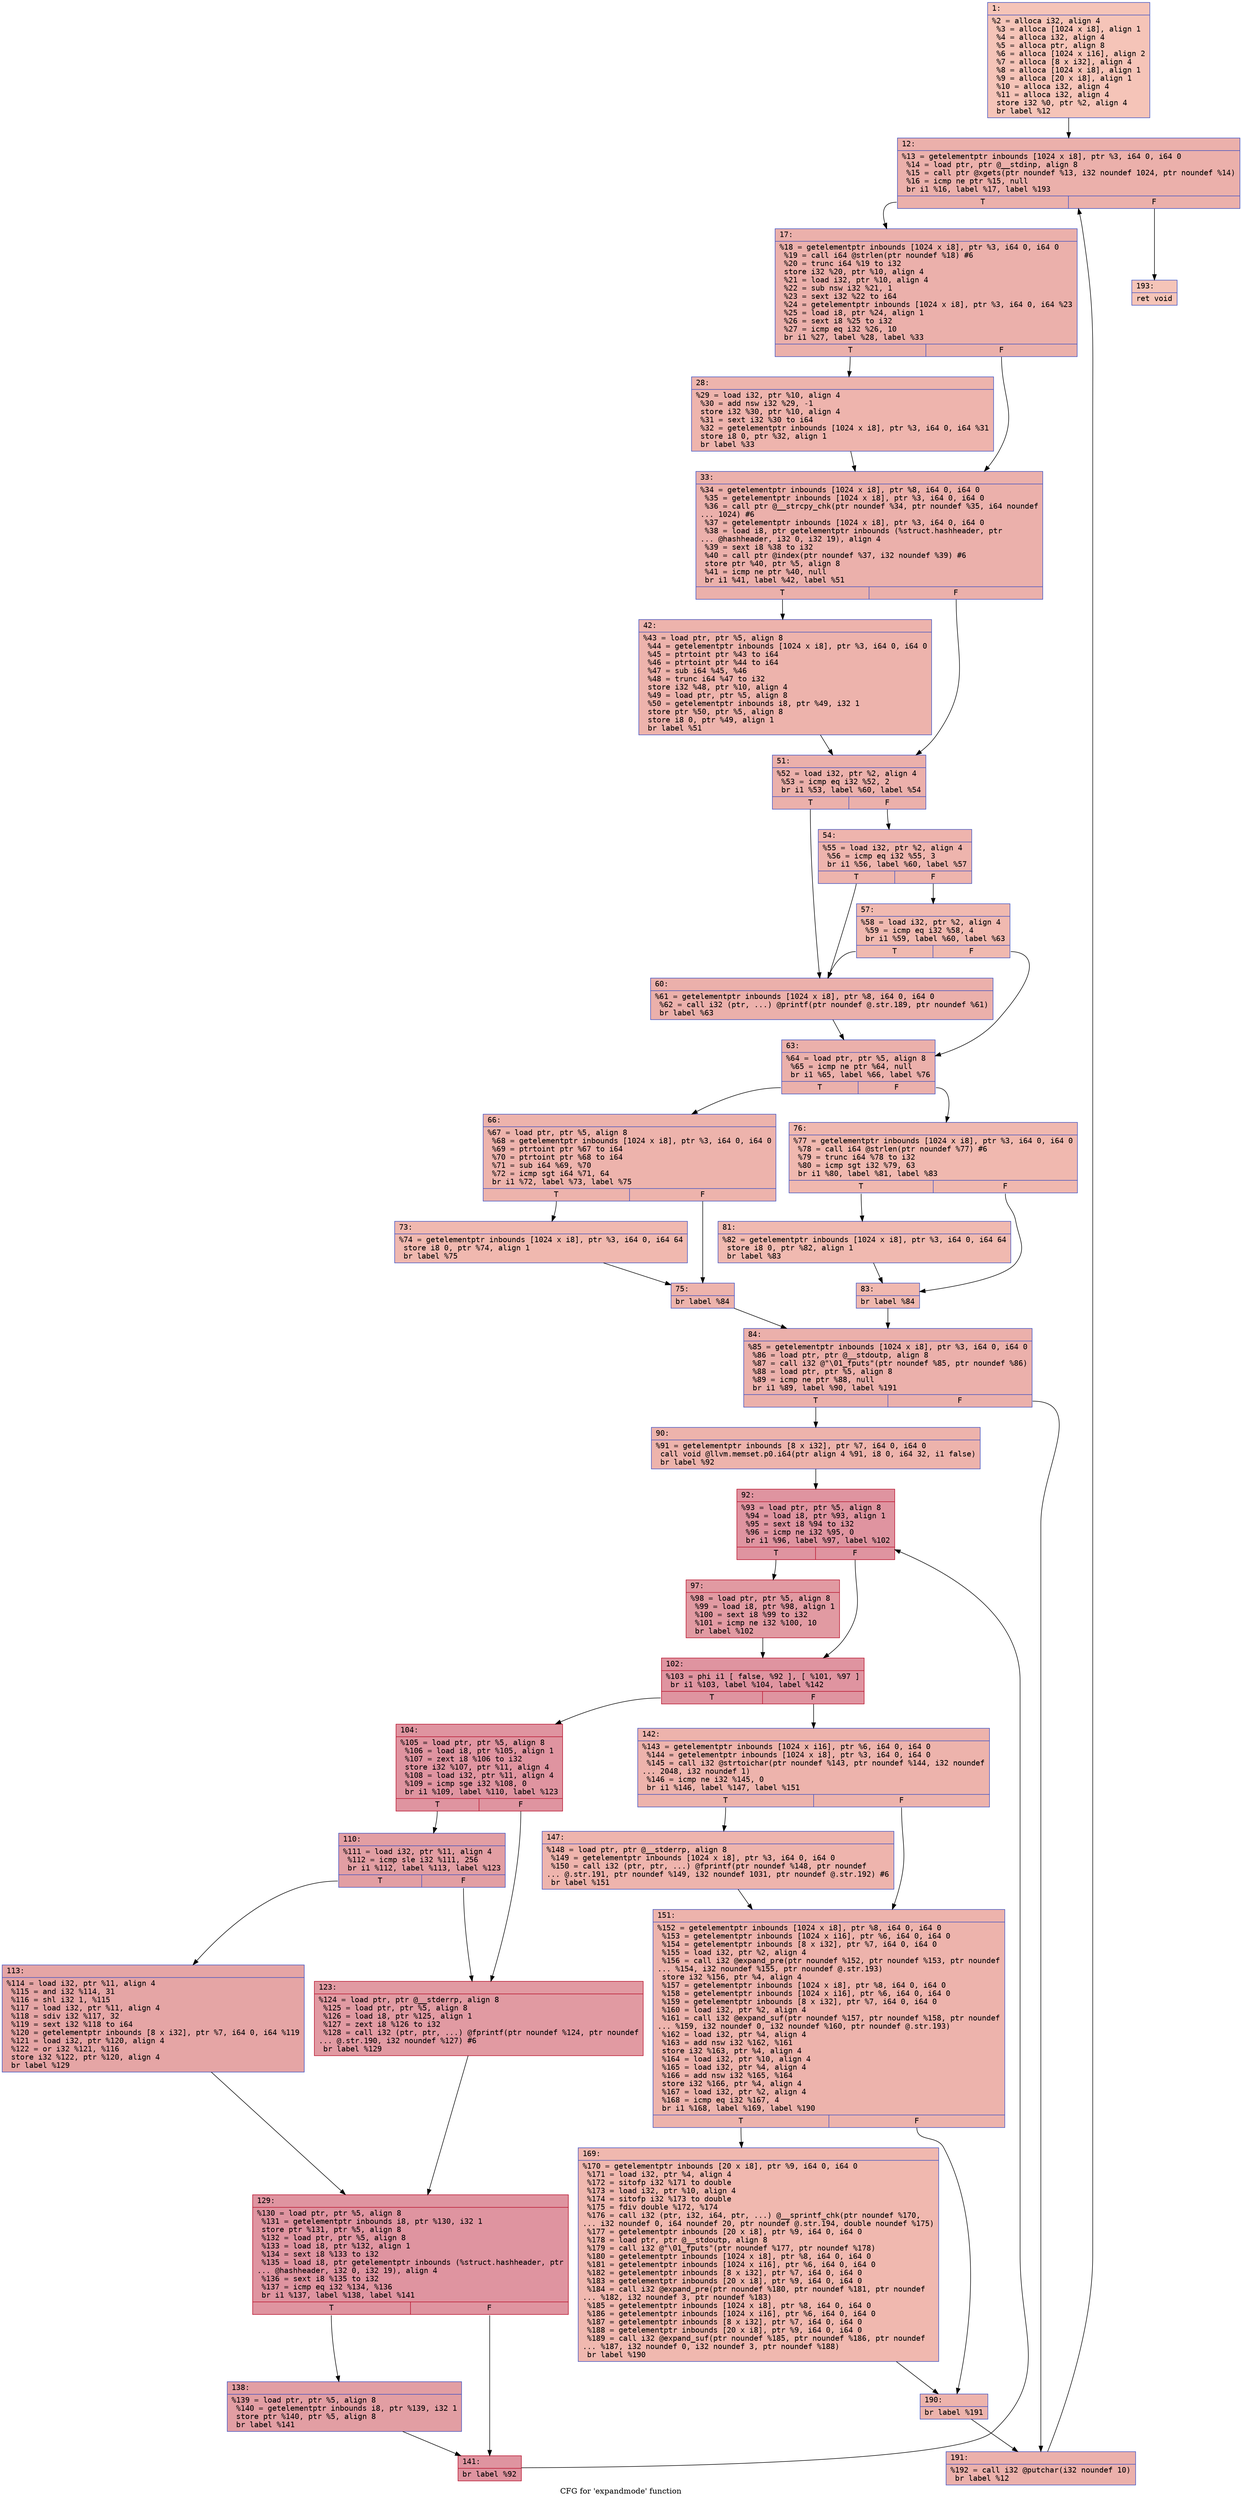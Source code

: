 digraph "CFG for 'expandmode' function" {
	label="CFG for 'expandmode' function";

	Node0x600001ef3660 [shape=record,color="#3d50c3ff", style=filled, fillcolor="#e97a5f70" fontname="Courier",label="{1:\l|  %2 = alloca i32, align 4\l  %3 = alloca [1024 x i8], align 1\l  %4 = alloca i32, align 4\l  %5 = alloca ptr, align 8\l  %6 = alloca [1024 x i16], align 2\l  %7 = alloca [8 x i32], align 4\l  %8 = alloca [1024 x i8], align 1\l  %9 = alloca [20 x i8], align 1\l  %10 = alloca i32, align 4\l  %11 = alloca i32, align 4\l  store i32 %0, ptr %2, align 4\l  br label %12\l}"];
	Node0x600001ef3660 -> Node0x600001ef3700[tooltip="1 -> 12\nProbability 100.00%" ];
	Node0x600001ef3700 [shape=record,color="#3d50c3ff", style=filled, fillcolor="#d24b4070" fontname="Courier",label="{12:\l|  %13 = getelementptr inbounds [1024 x i8], ptr %3, i64 0, i64 0\l  %14 = load ptr, ptr @__stdinp, align 8\l  %15 = call ptr @xgets(ptr noundef %13, i32 noundef 1024, ptr noundef %14)\l  %16 = icmp ne ptr %15, null\l  br i1 %16, label %17, label %193\l|{<s0>T|<s1>F}}"];
	Node0x600001ef3700:s0 -> Node0x600001ef3750[tooltip="12 -> 17\nProbability 96.88%" ];
	Node0x600001ef3700:s1 -> Node0x600001eec1e0[tooltip="12 -> 193\nProbability 3.12%" ];
	Node0x600001ef3750 [shape=record,color="#3d50c3ff", style=filled, fillcolor="#d24b4070" fontname="Courier",label="{17:\l|  %18 = getelementptr inbounds [1024 x i8], ptr %3, i64 0, i64 0\l  %19 = call i64 @strlen(ptr noundef %18) #6\l  %20 = trunc i64 %19 to i32\l  store i32 %20, ptr %10, align 4\l  %21 = load i32, ptr %10, align 4\l  %22 = sub nsw i32 %21, 1\l  %23 = sext i32 %22 to i64\l  %24 = getelementptr inbounds [1024 x i8], ptr %3, i64 0, i64 %23\l  %25 = load i8, ptr %24, align 1\l  %26 = sext i8 %25 to i32\l  %27 = icmp eq i32 %26, 10\l  br i1 %27, label %28, label %33\l|{<s0>T|<s1>F}}"];
	Node0x600001ef3750:s0 -> Node0x600001ef37a0[tooltip="17 -> 28\nProbability 50.00%" ];
	Node0x600001ef3750:s1 -> Node0x600001ef37f0[tooltip="17 -> 33\nProbability 50.00%" ];
	Node0x600001ef37a0 [shape=record,color="#3d50c3ff", style=filled, fillcolor="#d8564670" fontname="Courier",label="{28:\l|  %29 = load i32, ptr %10, align 4\l  %30 = add nsw i32 %29, -1\l  store i32 %30, ptr %10, align 4\l  %31 = sext i32 %30 to i64\l  %32 = getelementptr inbounds [1024 x i8], ptr %3, i64 0, i64 %31\l  store i8 0, ptr %32, align 1\l  br label %33\l}"];
	Node0x600001ef37a0 -> Node0x600001ef37f0[tooltip="28 -> 33\nProbability 100.00%" ];
	Node0x600001ef37f0 [shape=record,color="#3d50c3ff", style=filled, fillcolor="#d24b4070" fontname="Courier",label="{33:\l|  %34 = getelementptr inbounds [1024 x i8], ptr %8, i64 0, i64 0\l  %35 = getelementptr inbounds [1024 x i8], ptr %3, i64 0, i64 0\l  %36 = call ptr @__strcpy_chk(ptr noundef %34, ptr noundef %35, i64 noundef\l... 1024) #6\l  %37 = getelementptr inbounds [1024 x i8], ptr %3, i64 0, i64 0\l  %38 = load i8, ptr getelementptr inbounds (%struct.hashheader, ptr\l... @hashheader, i32 0, i32 19), align 4\l  %39 = sext i8 %38 to i32\l  %40 = call ptr @index(ptr noundef %37, i32 noundef %39) #6\l  store ptr %40, ptr %5, align 8\l  %41 = icmp ne ptr %40, null\l  br i1 %41, label %42, label %51\l|{<s0>T|<s1>F}}"];
	Node0x600001ef37f0:s0 -> Node0x600001ef3840[tooltip="33 -> 42\nProbability 62.50%" ];
	Node0x600001ef37f0:s1 -> Node0x600001ef3890[tooltip="33 -> 51\nProbability 37.50%" ];
	Node0x600001ef3840 [shape=record,color="#3d50c3ff", style=filled, fillcolor="#d6524470" fontname="Courier",label="{42:\l|  %43 = load ptr, ptr %5, align 8\l  %44 = getelementptr inbounds [1024 x i8], ptr %3, i64 0, i64 0\l  %45 = ptrtoint ptr %43 to i64\l  %46 = ptrtoint ptr %44 to i64\l  %47 = sub i64 %45, %46\l  %48 = trunc i64 %47 to i32\l  store i32 %48, ptr %10, align 4\l  %49 = load ptr, ptr %5, align 8\l  %50 = getelementptr inbounds i8, ptr %49, i32 1\l  store ptr %50, ptr %5, align 8\l  store i8 0, ptr %49, align 1\l  br label %51\l}"];
	Node0x600001ef3840 -> Node0x600001ef3890[tooltip="42 -> 51\nProbability 100.00%" ];
	Node0x600001ef3890 [shape=record,color="#3d50c3ff", style=filled, fillcolor="#d24b4070" fontname="Courier",label="{51:\l|  %52 = load i32, ptr %2, align 4\l  %53 = icmp eq i32 %52, 2\l  br i1 %53, label %60, label %54\l|{<s0>T|<s1>F}}"];
	Node0x600001ef3890:s0 -> Node0x600001ef3980[tooltip="51 -> 60\nProbability 50.00%" ];
	Node0x600001ef3890:s1 -> Node0x600001ef38e0[tooltip="51 -> 54\nProbability 50.00%" ];
	Node0x600001ef38e0 [shape=record,color="#3d50c3ff", style=filled, fillcolor="#d8564670" fontname="Courier",label="{54:\l|  %55 = load i32, ptr %2, align 4\l  %56 = icmp eq i32 %55, 3\l  br i1 %56, label %60, label %57\l|{<s0>T|<s1>F}}"];
	Node0x600001ef38e0:s0 -> Node0x600001ef3980[tooltip="54 -> 60\nProbability 50.00%" ];
	Node0x600001ef38e0:s1 -> Node0x600001ef3930[tooltip="54 -> 57\nProbability 50.00%" ];
	Node0x600001ef3930 [shape=record,color="#3d50c3ff", style=filled, fillcolor="#de614d70" fontname="Courier",label="{57:\l|  %58 = load i32, ptr %2, align 4\l  %59 = icmp eq i32 %58, 4\l  br i1 %59, label %60, label %63\l|{<s0>T|<s1>F}}"];
	Node0x600001ef3930:s0 -> Node0x600001ef3980[tooltip="57 -> 60\nProbability 50.00%" ];
	Node0x600001ef3930:s1 -> Node0x600001ef39d0[tooltip="57 -> 63\nProbability 50.00%" ];
	Node0x600001ef3980 [shape=record,color="#3d50c3ff", style=filled, fillcolor="#d24b4070" fontname="Courier",label="{60:\l|  %61 = getelementptr inbounds [1024 x i8], ptr %8, i64 0, i64 0\l  %62 = call i32 (ptr, ...) @printf(ptr noundef @.str.189, ptr noundef %61)\l  br label %63\l}"];
	Node0x600001ef3980 -> Node0x600001ef39d0[tooltip="60 -> 63\nProbability 100.00%" ];
	Node0x600001ef39d0 [shape=record,color="#3d50c3ff", style=filled, fillcolor="#d24b4070" fontname="Courier",label="{63:\l|  %64 = load ptr, ptr %5, align 8\l  %65 = icmp ne ptr %64, null\l  br i1 %65, label %66, label %76\l|{<s0>T|<s1>F}}"];
	Node0x600001ef39d0:s0 -> Node0x600001ef3a20[tooltip="63 -> 66\nProbability 62.50%" ];
	Node0x600001ef39d0:s1 -> Node0x600001ef3b10[tooltip="63 -> 76\nProbability 37.50%" ];
	Node0x600001ef3a20 [shape=record,color="#3d50c3ff", style=filled, fillcolor="#d6524470" fontname="Courier",label="{66:\l|  %67 = load ptr, ptr %5, align 8\l  %68 = getelementptr inbounds [1024 x i8], ptr %3, i64 0, i64 0\l  %69 = ptrtoint ptr %67 to i64\l  %70 = ptrtoint ptr %68 to i64\l  %71 = sub i64 %69, %70\l  %72 = icmp sgt i64 %71, 64\l  br i1 %72, label %73, label %75\l|{<s0>T|<s1>F}}"];
	Node0x600001ef3a20:s0 -> Node0x600001ef3a70[tooltip="66 -> 73\nProbability 50.00%" ];
	Node0x600001ef3a20:s1 -> Node0x600001ef3ac0[tooltip="66 -> 75\nProbability 50.00%" ];
	Node0x600001ef3a70 [shape=record,color="#3d50c3ff", style=filled, fillcolor="#dc5d4a70" fontname="Courier",label="{73:\l|  %74 = getelementptr inbounds [1024 x i8], ptr %3, i64 0, i64 64\l  store i8 0, ptr %74, align 1\l  br label %75\l}"];
	Node0x600001ef3a70 -> Node0x600001ef3ac0[tooltip="73 -> 75\nProbability 100.00%" ];
	Node0x600001ef3ac0 [shape=record,color="#3d50c3ff", style=filled, fillcolor="#d6524470" fontname="Courier",label="{75:\l|  br label %84\l}"];
	Node0x600001ef3ac0 -> Node0x600001ef3c00[tooltip="75 -> 84\nProbability 100.00%" ];
	Node0x600001ef3b10 [shape=record,color="#3d50c3ff", style=filled, fillcolor="#dc5d4a70" fontname="Courier",label="{76:\l|  %77 = getelementptr inbounds [1024 x i8], ptr %3, i64 0, i64 0\l  %78 = call i64 @strlen(ptr noundef %77) #6\l  %79 = trunc i64 %78 to i32\l  %80 = icmp sgt i32 %79, 63\l  br i1 %80, label %81, label %83\l|{<s0>T|<s1>F}}"];
	Node0x600001ef3b10:s0 -> Node0x600001ef3b60[tooltip="76 -> 81\nProbability 50.00%" ];
	Node0x600001ef3b10:s1 -> Node0x600001ef3bb0[tooltip="76 -> 83\nProbability 50.00%" ];
	Node0x600001ef3b60 [shape=record,color="#3d50c3ff", style=filled, fillcolor="#de614d70" fontname="Courier",label="{81:\l|  %82 = getelementptr inbounds [1024 x i8], ptr %3, i64 0, i64 64\l  store i8 0, ptr %82, align 1\l  br label %83\l}"];
	Node0x600001ef3b60 -> Node0x600001ef3bb0[tooltip="81 -> 83\nProbability 100.00%" ];
	Node0x600001ef3bb0 [shape=record,color="#3d50c3ff", style=filled, fillcolor="#dc5d4a70" fontname="Courier",label="{83:\l|  br label %84\l}"];
	Node0x600001ef3bb0 -> Node0x600001ef3c00[tooltip="83 -> 84\nProbability 100.00%" ];
	Node0x600001ef3c00 [shape=record,color="#3d50c3ff", style=filled, fillcolor="#d24b4070" fontname="Courier",label="{84:\l|  %85 = getelementptr inbounds [1024 x i8], ptr %3, i64 0, i64 0\l  %86 = load ptr, ptr @__stdoutp, align 8\l  %87 = call i32 @\"\\01_fputs\"(ptr noundef %85, ptr noundef %86)\l  %88 = load ptr, ptr %5, align 8\l  %89 = icmp ne ptr %88, null\l  br i1 %89, label %90, label %191\l|{<s0>T|<s1>F}}"];
	Node0x600001ef3c00:s0 -> Node0x600001ef3c50[tooltip="84 -> 90\nProbability 62.50%" ];
	Node0x600001ef3c00:s1 -> Node0x600001eec190[tooltip="84 -> 191\nProbability 37.50%" ];
	Node0x600001ef3c50 [shape=record,color="#3d50c3ff", style=filled, fillcolor="#d6524470" fontname="Courier",label="{90:\l|  %91 = getelementptr inbounds [8 x i32], ptr %7, i64 0, i64 0\l  call void @llvm.memset.p0.i64(ptr align 4 %91, i8 0, i64 32, i1 false)\l  br label %92\l}"];
	Node0x600001ef3c50 -> Node0x600001ef3ca0[tooltip="90 -> 92\nProbability 100.00%" ];
	Node0x600001ef3ca0 [shape=record,color="#b70d28ff", style=filled, fillcolor="#b70d2870" fontname="Courier",label="{92:\l|  %93 = load ptr, ptr %5, align 8\l  %94 = load i8, ptr %93, align 1\l  %95 = sext i8 %94 to i32\l  %96 = icmp ne i32 %95, 0\l  br i1 %96, label %97, label %102\l|{<s0>T|<s1>F}}"];
	Node0x600001ef3ca0:s0 -> Node0x600001ef3cf0[tooltip="92 -> 97\nProbability 62.50%" ];
	Node0x600001ef3ca0:s1 -> Node0x600001ef3d40[tooltip="92 -> 102\nProbability 37.50%" ];
	Node0x600001ef3cf0 [shape=record,color="#b70d28ff", style=filled, fillcolor="#bb1b2c70" fontname="Courier",label="{97:\l|  %98 = load ptr, ptr %5, align 8\l  %99 = load i8, ptr %98, align 1\l  %100 = sext i8 %99 to i32\l  %101 = icmp ne i32 %100, 10\l  br label %102\l}"];
	Node0x600001ef3cf0 -> Node0x600001ef3d40[tooltip="97 -> 102\nProbability 100.00%" ];
	Node0x600001ef3d40 [shape=record,color="#b70d28ff", style=filled, fillcolor="#b70d2870" fontname="Courier",label="{102:\l|  %103 = phi i1 [ false, %92 ], [ %101, %97 ]\l  br i1 %103, label %104, label %142\l|{<s0>T|<s1>F}}"];
	Node0x600001ef3d40:s0 -> Node0x600001ef3d90[tooltip="102 -> 104\nProbability 96.88%" ];
	Node0x600001ef3d40:s1 -> Node0x600001eec000[tooltip="102 -> 142\nProbability 3.12%" ];
	Node0x600001ef3d90 [shape=record,color="#b70d28ff", style=filled, fillcolor="#b70d2870" fontname="Courier",label="{104:\l|  %105 = load ptr, ptr %5, align 8\l  %106 = load i8, ptr %105, align 1\l  %107 = zext i8 %106 to i32\l  store i32 %107, ptr %11, align 4\l  %108 = load i32, ptr %11, align 4\l  %109 = icmp sge i32 %108, 0\l  br i1 %109, label %110, label %123\l|{<s0>T|<s1>F}}"];
	Node0x600001ef3d90:s0 -> Node0x600001ef3de0[tooltip="104 -> 110\nProbability 50.00%" ];
	Node0x600001ef3d90:s1 -> Node0x600001ef3e80[tooltip="104 -> 123\nProbability 50.00%" ];
	Node0x600001ef3de0 [shape=record,color="#3d50c3ff", style=filled, fillcolor="#be242e70" fontname="Courier",label="{110:\l|  %111 = load i32, ptr %11, align 4\l  %112 = icmp sle i32 %111, 256\l  br i1 %112, label %113, label %123\l|{<s0>T|<s1>F}}"];
	Node0x600001ef3de0:s0 -> Node0x600001ef3e30[tooltip="110 -> 113\nProbability 50.00%" ];
	Node0x600001ef3de0:s1 -> Node0x600001ef3e80[tooltip="110 -> 123\nProbability 50.00%" ];
	Node0x600001ef3e30 [shape=record,color="#3d50c3ff", style=filled, fillcolor="#c5333470" fontname="Courier",label="{113:\l|  %114 = load i32, ptr %11, align 4\l  %115 = and i32 %114, 31\l  %116 = shl i32 1, %115\l  %117 = load i32, ptr %11, align 4\l  %118 = sdiv i32 %117, 32\l  %119 = sext i32 %118 to i64\l  %120 = getelementptr inbounds [8 x i32], ptr %7, i64 0, i64 %119\l  %121 = load i32, ptr %120, align 4\l  %122 = or i32 %121, %116\l  store i32 %122, ptr %120, align 4\l  br label %129\l}"];
	Node0x600001ef3e30 -> Node0x600001ef3ed0[tooltip="113 -> 129\nProbability 100.00%" ];
	Node0x600001ef3e80 [shape=record,color="#b70d28ff", style=filled, fillcolor="#bb1b2c70" fontname="Courier",label="{123:\l|  %124 = load ptr, ptr @__stderrp, align 8\l  %125 = load ptr, ptr %5, align 8\l  %126 = load i8, ptr %125, align 1\l  %127 = zext i8 %126 to i32\l  %128 = call i32 (ptr, ptr, ...) @fprintf(ptr noundef %124, ptr noundef\l... @.str.190, i32 noundef %127) #6\l  br label %129\l}"];
	Node0x600001ef3e80 -> Node0x600001ef3ed0[tooltip="123 -> 129\nProbability 100.00%" ];
	Node0x600001ef3ed0 [shape=record,color="#b70d28ff", style=filled, fillcolor="#b70d2870" fontname="Courier",label="{129:\l|  %130 = load ptr, ptr %5, align 8\l  %131 = getelementptr inbounds i8, ptr %130, i32 1\l  store ptr %131, ptr %5, align 8\l  %132 = load ptr, ptr %5, align 8\l  %133 = load i8, ptr %132, align 1\l  %134 = sext i8 %133 to i32\l  %135 = load i8, ptr getelementptr inbounds (%struct.hashheader, ptr\l... @hashheader, i32 0, i32 19), align 4\l  %136 = sext i8 %135 to i32\l  %137 = icmp eq i32 %134, %136\l  br i1 %137, label %138, label %141\l|{<s0>T|<s1>F}}"];
	Node0x600001ef3ed0:s0 -> Node0x600001ef3f20[tooltip="129 -> 138\nProbability 50.00%" ];
	Node0x600001ef3ed0:s1 -> Node0x600001ef3f70[tooltip="129 -> 141\nProbability 50.00%" ];
	Node0x600001ef3f20 [shape=record,color="#3d50c3ff", style=filled, fillcolor="#be242e70" fontname="Courier",label="{138:\l|  %139 = load ptr, ptr %5, align 8\l  %140 = getelementptr inbounds i8, ptr %139, i32 1\l  store ptr %140, ptr %5, align 8\l  br label %141\l}"];
	Node0x600001ef3f20 -> Node0x600001ef3f70[tooltip="138 -> 141\nProbability 100.00%" ];
	Node0x600001ef3f70 [shape=record,color="#b70d28ff", style=filled, fillcolor="#b70d2870" fontname="Courier",label="{141:\l|  br label %92\l}"];
	Node0x600001ef3f70 -> Node0x600001ef3ca0[tooltip="141 -> 92\nProbability 100.00%" ];
	Node0x600001eec000 [shape=record,color="#3d50c3ff", style=filled, fillcolor="#d6524470" fontname="Courier",label="{142:\l|  %143 = getelementptr inbounds [1024 x i16], ptr %6, i64 0, i64 0\l  %144 = getelementptr inbounds [1024 x i8], ptr %3, i64 0, i64 0\l  %145 = call i32 @strtoichar(ptr noundef %143, ptr noundef %144, i32 noundef\l... 2048, i32 noundef 1)\l  %146 = icmp ne i32 %145, 0\l  br i1 %146, label %147, label %151\l|{<s0>T|<s1>F}}"];
	Node0x600001eec000:s0 -> Node0x600001eec050[tooltip="142 -> 147\nProbability 62.50%" ];
	Node0x600001eec000:s1 -> Node0x600001eec0a0[tooltip="142 -> 151\nProbability 37.50%" ];
	Node0x600001eec050 [shape=record,color="#3d50c3ff", style=filled, fillcolor="#d8564670" fontname="Courier",label="{147:\l|  %148 = load ptr, ptr @__stderrp, align 8\l  %149 = getelementptr inbounds [1024 x i8], ptr %3, i64 0, i64 0\l  %150 = call i32 (ptr, ptr, ...) @fprintf(ptr noundef %148, ptr noundef\l... @.str.191, ptr noundef %149, i32 noundef 1031, ptr noundef @.str.192) #6\l  br label %151\l}"];
	Node0x600001eec050 -> Node0x600001eec0a0[tooltip="147 -> 151\nProbability 100.00%" ];
	Node0x600001eec0a0 [shape=record,color="#3d50c3ff", style=filled, fillcolor="#d6524470" fontname="Courier",label="{151:\l|  %152 = getelementptr inbounds [1024 x i8], ptr %8, i64 0, i64 0\l  %153 = getelementptr inbounds [1024 x i16], ptr %6, i64 0, i64 0\l  %154 = getelementptr inbounds [8 x i32], ptr %7, i64 0, i64 0\l  %155 = load i32, ptr %2, align 4\l  %156 = call i32 @expand_pre(ptr noundef %152, ptr noundef %153, ptr noundef\l... %154, i32 noundef %155, ptr noundef @.str.193)\l  store i32 %156, ptr %4, align 4\l  %157 = getelementptr inbounds [1024 x i8], ptr %8, i64 0, i64 0\l  %158 = getelementptr inbounds [1024 x i16], ptr %6, i64 0, i64 0\l  %159 = getelementptr inbounds [8 x i32], ptr %7, i64 0, i64 0\l  %160 = load i32, ptr %2, align 4\l  %161 = call i32 @expand_suf(ptr noundef %157, ptr noundef %158, ptr noundef\l... %159, i32 noundef 0, i32 noundef %160, ptr noundef @.str.193)\l  %162 = load i32, ptr %4, align 4\l  %163 = add nsw i32 %162, %161\l  store i32 %163, ptr %4, align 4\l  %164 = load i32, ptr %10, align 4\l  %165 = load i32, ptr %4, align 4\l  %166 = add nsw i32 %165, %164\l  store i32 %166, ptr %4, align 4\l  %167 = load i32, ptr %2, align 4\l  %168 = icmp eq i32 %167, 4\l  br i1 %168, label %169, label %190\l|{<s0>T|<s1>F}}"];
	Node0x600001eec0a0:s0 -> Node0x600001eec0f0[tooltip="151 -> 169\nProbability 50.00%" ];
	Node0x600001eec0a0:s1 -> Node0x600001eec140[tooltip="151 -> 190\nProbability 50.00%" ];
	Node0x600001eec0f0 [shape=record,color="#3d50c3ff", style=filled, fillcolor="#dc5d4a70" fontname="Courier",label="{169:\l|  %170 = getelementptr inbounds [20 x i8], ptr %9, i64 0, i64 0\l  %171 = load i32, ptr %4, align 4\l  %172 = sitofp i32 %171 to double\l  %173 = load i32, ptr %10, align 4\l  %174 = sitofp i32 %173 to double\l  %175 = fdiv double %172, %174\l  %176 = call i32 (ptr, i32, i64, ptr, ...) @__sprintf_chk(ptr noundef %170,\l... i32 noundef 0, i64 noundef 20, ptr noundef @.str.194, double noundef %175)\l  %177 = getelementptr inbounds [20 x i8], ptr %9, i64 0, i64 0\l  %178 = load ptr, ptr @__stdoutp, align 8\l  %179 = call i32 @\"\\01_fputs\"(ptr noundef %177, ptr noundef %178)\l  %180 = getelementptr inbounds [1024 x i8], ptr %8, i64 0, i64 0\l  %181 = getelementptr inbounds [1024 x i16], ptr %6, i64 0, i64 0\l  %182 = getelementptr inbounds [8 x i32], ptr %7, i64 0, i64 0\l  %183 = getelementptr inbounds [20 x i8], ptr %9, i64 0, i64 0\l  %184 = call i32 @expand_pre(ptr noundef %180, ptr noundef %181, ptr noundef\l... %182, i32 noundef 3, ptr noundef %183)\l  %185 = getelementptr inbounds [1024 x i8], ptr %8, i64 0, i64 0\l  %186 = getelementptr inbounds [1024 x i16], ptr %6, i64 0, i64 0\l  %187 = getelementptr inbounds [8 x i32], ptr %7, i64 0, i64 0\l  %188 = getelementptr inbounds [20 x i8], ptr %9, i64 0, i64 0\l  %189 = call i32 @expand_suf(ptr noundef %185, ptr noundef %186, ptr noundef\l... %187, i32 noundef 0, i32 noundef 3, ptr noundef %188)\l  br label %190\l}"];
	Node0x600001eec0f0 -> Node0x600001eec140[tooltip="169 -> 190\nProbability 100.00%" ];
	Node0x600001eec140 [shape=record,color="#3d50c3ff", style=filled, fillcolor="#d6524470" fontname="Courier",label="{190:\l|  br label %191\l}"];
	Node0x600001eec140 -> Node0x600001eec190[tooltip="190 -> 191\nProbability 100.00%" ];
	Node0x600001eec190 [shape=record,color="#3d50c3ff", style=filled, fillcolor="#d24b4070" fontname="Courier",label="{191:\l|  %192 = call i32 @putchar(i32 noundef 10)\l  br label %12\l}"];
	Node0x600001eec190 -> Node0x600001ef3700[tooltip="191 -> 12\nProbability 100.00%" ];
	Node0x600001eec1e0 [shape=record,color="#3d50c3ff", style=filled, fillcolor="#e97a5f70" fontname="Courier",label="{193:\l|  ret void\l}"];
}
